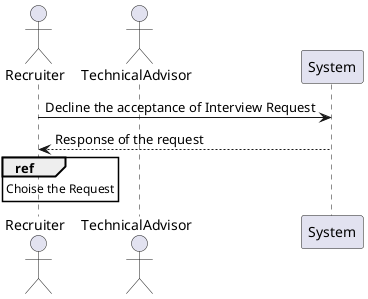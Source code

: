 @startuml
actor Recruiter
actor TechnicalAdvisor
participant System

Recruiter -> System: Decline the acceptance of Interview Request
System --> Recruiter: Response of the request
ref over Recruiter
    Choise the Request
end ref

@enduml